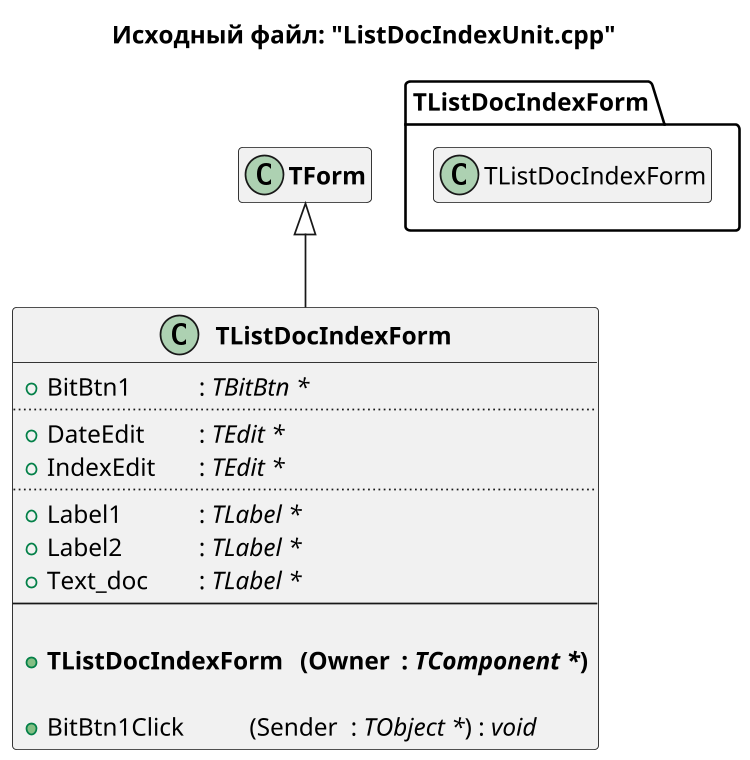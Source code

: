 @startuml ListDocIndexUnit.cpp

title Исходный файл: "ListDocIndexUnit.cpp"

scale 750 width

"<b>TListDocIndexForm</b>" -up-|> "<b>TForm</b>"

hide "<b>TForm</b>" members

class "<b>TListDocIndexForm</b>"
{
    + BitBtn1 \t\t: <i>TBitBtn *</i>
    ..
    + DateEdit \t: <i>TEdit *</i>
    + IndexEdit \t: <i>TEdit *</i>
    ..
    + Label1 \t\t: <i>TLabel *</i>
    + Label2 \t\t: <i>TLabel *</i>
    + Text_doc \t: <i>TLabel *</i>
    --
    
    + <b>TListDocIndexForm \t(Owner \t: <i>TComponent *</i>)</b>

    + BitBtn1Click \t\t(Sender \t: <i>TObject *</i>) : <i>void</i>
}


package TListDocIndexForm <<Folder>>
{
    class TListDocIndexForm
    hide  TListDocIndexForm members
}


' note right of "<b>TListDocIndexForm</b>"::Save_Priv
' сохранение привелегий (сирота, Чаэс, инвалид)
' end note

@enduml